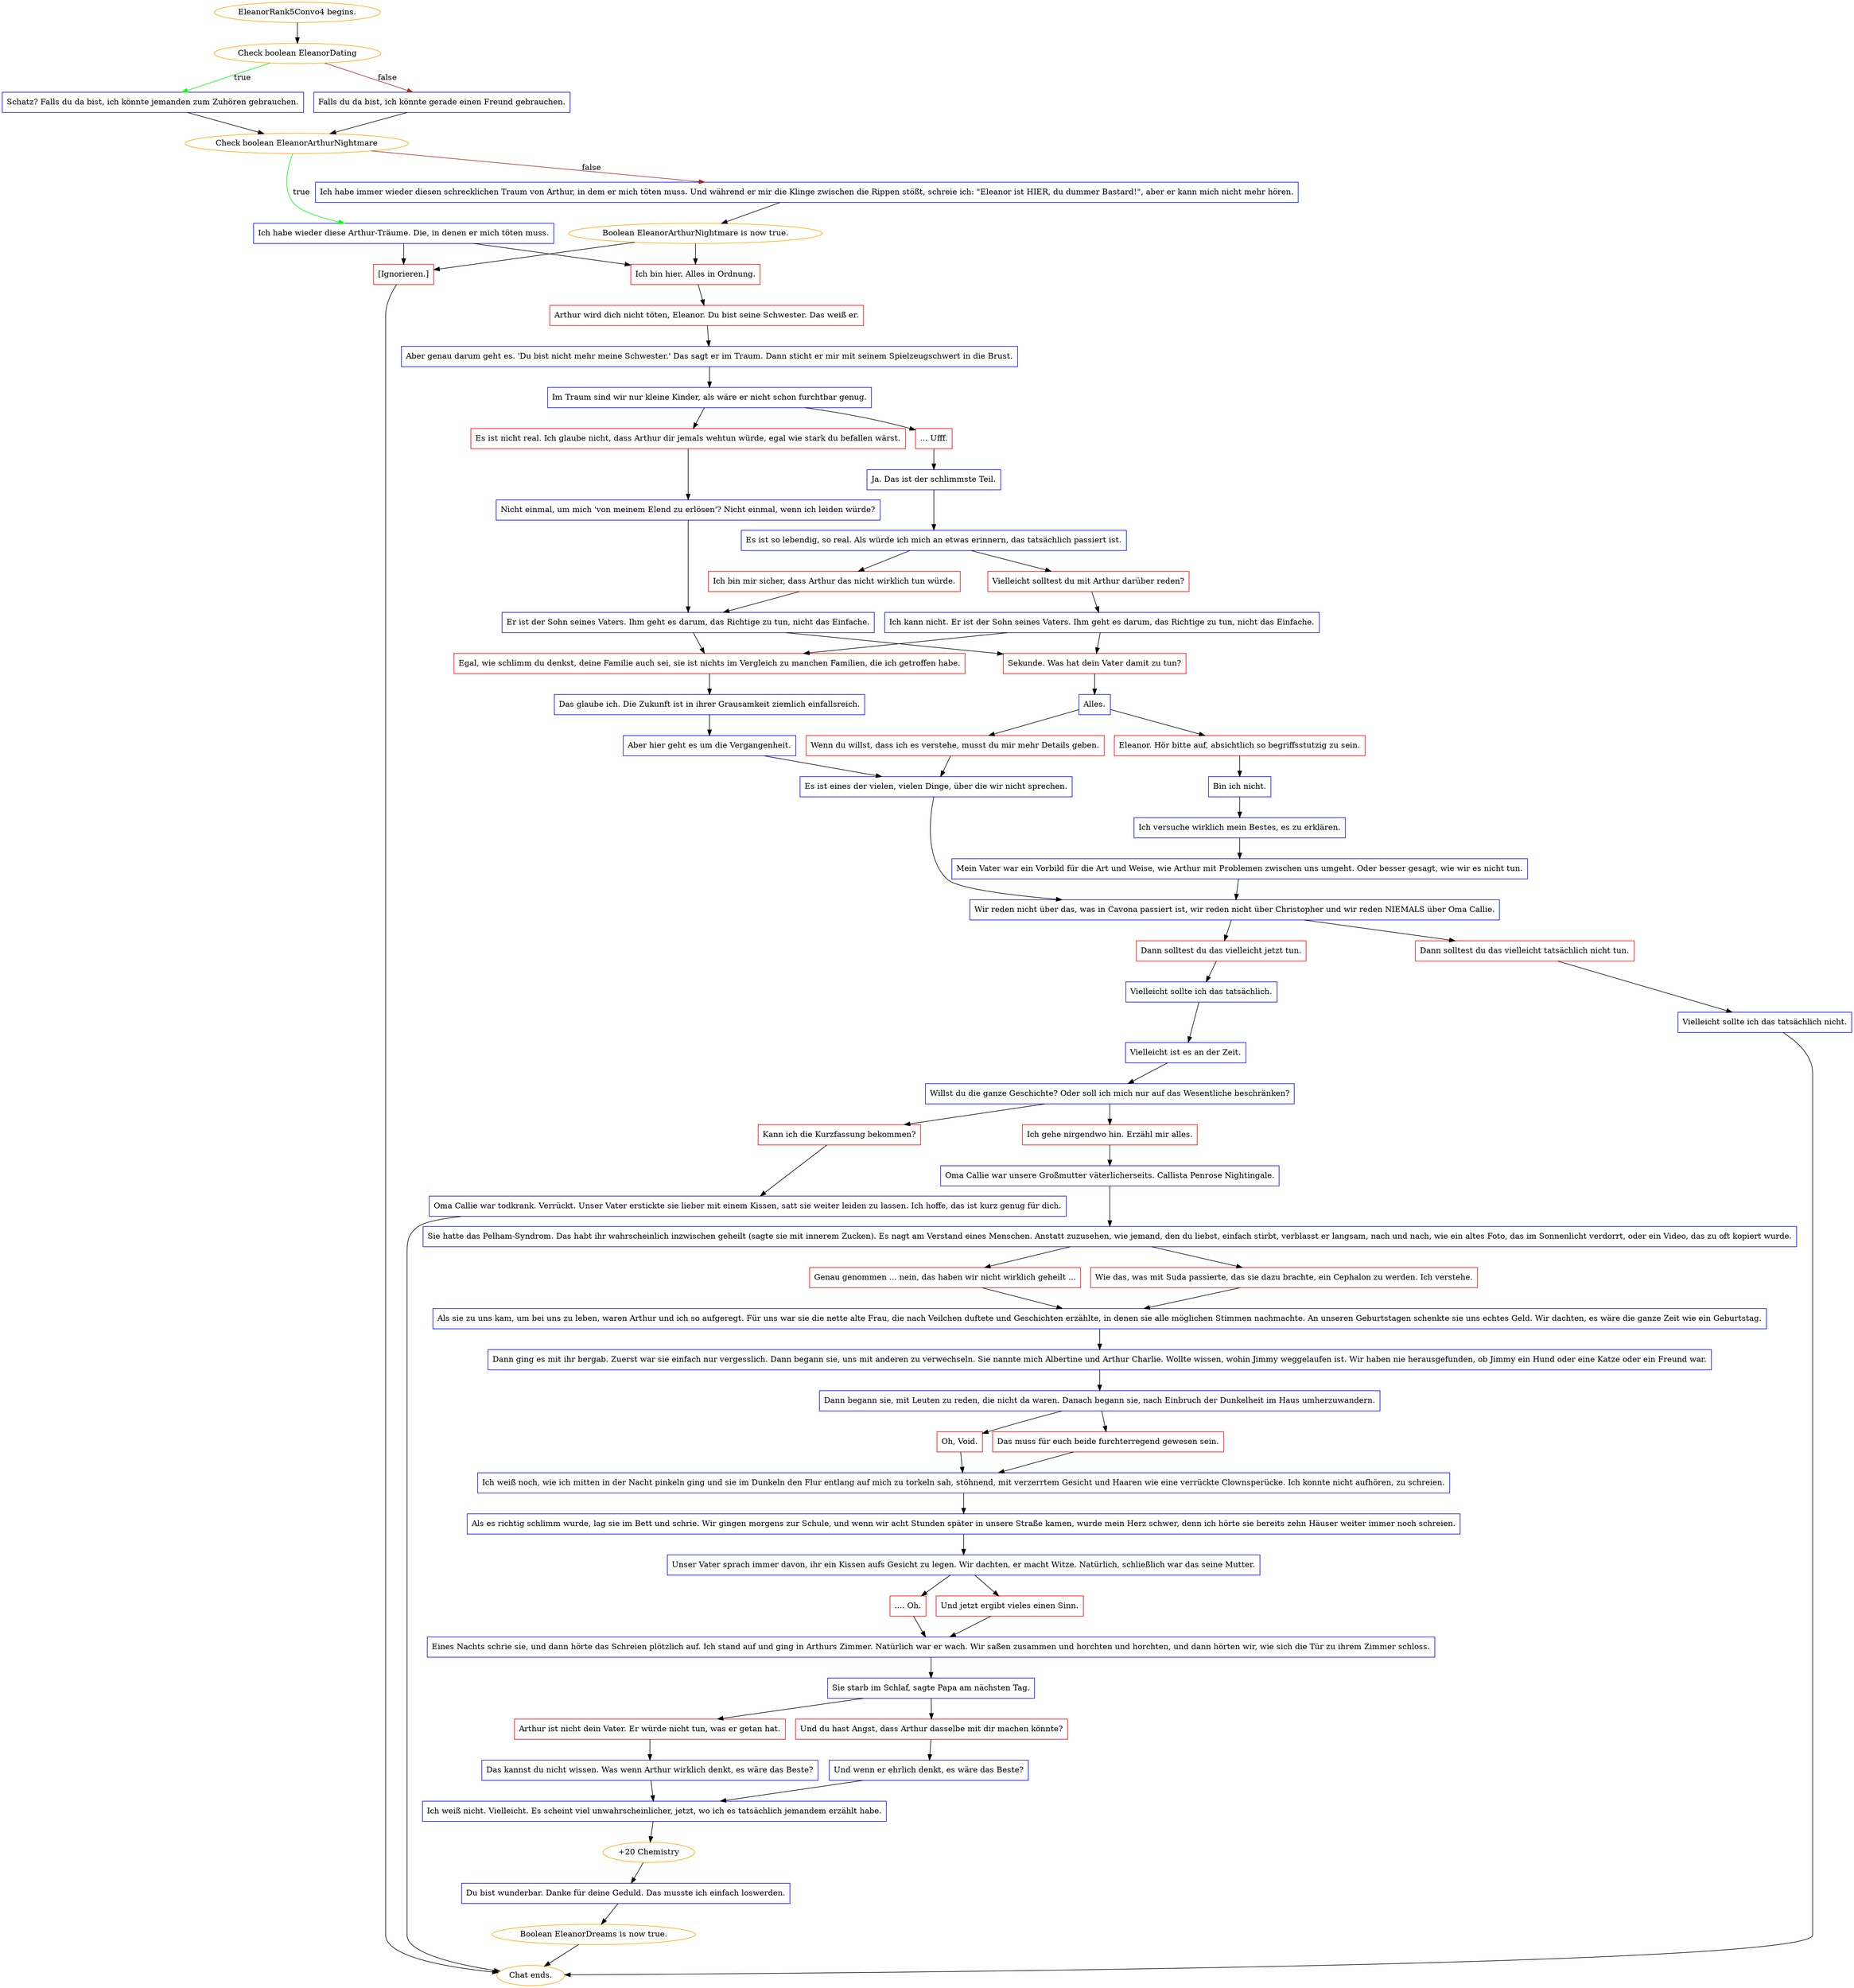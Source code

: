 digraph {
	"EleanorRank5Convo4 begins." [color=orange];
		"EleanorRank5Convo4 begins." -> j3881205893;
	j3881205893 [label="Check boolean EleanorDating",color=orange];
		j3881205893 -> j3219473611 [label=true,color=green];
		j3881205893 -> j1995059497 [label=false,color=brown];
	j3219473611 [label="Schatz? Falls du da bist, ich könnte jemanden zum Zuhören gebrauchen.",shape=box,color=blue];
		j3219473611 -> j3704551816;
	j1995059497 [label="Falls du da bist, ich könnte gerade einen Freund gebrauchen.",shape=box,color=blue];
		j1995059497 -> j3704551816;
	j3704551816 [label="Check boolean EleanorArthurNightmare",color=orange];
		j3704551816 -> j3804567262 [label=true,color=green];
		j3704551816 -> j1947214728 [label=false,color=brown];
	j3804567262 [label="Ich habe wieder diese Arthur-Träume. Die, in denen er mich töten muss.",shape=box,color=blue];
		j3804567262 -> j4041299049;
		j3804567262 -> j4221938618;
	j1947214728 [label="Ich habe immer wieder diesen schrecklichen Traum von Arthur, in dem er mich töten muss. Und während er mir die Klinge zwischen die Rippen stößt, schreie ich: \"Eleanor ist HIER, du dummer Bastard!\", aber er kann mich nicht mehr hören.",shape=box,color=blue];
		j1947214728 -> j561526907;
	j4041299049 [label="Ich bin hier. Alles in Ordnung.",shape=box,color=red];
		j4041299049 -> j1814626891;
	j4221938618 [label="[Ignorieren.]",shape=box,color=red];
		j4221938618 -> "Chat ends.";
	j561526907 [label="Boolean EleanorArthurNightmare is now true.",color=orange];
		j561526907 -> j4041299049;
		j561526907 -> j4221938618;
	j1814626891 [label="Arthur wird dich nicht töten, Eleanor. Du bist seine Schwester. Das weiß er.",shape=box,color=red];
		j1814626891 -> j2776542124;
	"Chat ends." [color=orange];
	j2776542124 [label="Aber genau darum geht es. 'Du bist nicht mehr meine Schwester.' Das sagt er im Traum. Dann sticht er mir mit seinem Spielzeugschwert in die Brust.",shape=box,color=blue];
		j2776542124 -> j89102151;
	j89102151 [label="Im Traum sind wir nur kleine Kinder, als wäre er nicht schon furchtbar genug.",shape=box,color=blue];
		j89102151 -> j3159057448;
		j89102151 -> j1069634183;
	j3159057448 [label="Es ist nicht real. Ich glaube nicht, dass Arthur dir jemals wehtun würde, egal wie stark du befallen wärst.",shape=box,color=red];
		j3159057448 -> j2457135497;
	j1069634183 [label="... Ufff.",shape=box,color=red];
		j1069634183 -> j1009131420;
	j2457135497 [label="Nicht einmal, um mich 'von meinem Elend zu erlösen'? Nicht einmal, wenn ich leiden würde?",shape=box,color=blue];
		j2457135497 -> j3668477524;
	j1009131420 [label="Ja. Das ist der schlimmste Teil.",shape=box,color=blue];
		j1009131420 -> j216912786;
	j3668477524 [label="Er ist der Sohn seines Vaters. Ihm geht es darum, das Richtige zu tun, nicht das Einfache.",shape=box,color=blue];
		j3668477524 -> j1366470378;
		j3668477524 -> j3887328623;
	j216912786 [label="Es ist so lebendig, so real. Als würde ich mich an etwas erinnern, das tatsächlich passiert ist.",shape=box,color=blue];
		j216912786 -> j1875663267;
		j216912786 -> j2648135843;
	j1366470378 [label="Egal, wie schlimm du denkst, deine Familie auch sei, sie ist nichts im Vergleich zu manchen Familien, die ich getroffen habe.",shape=box,color=red];
		j1366470378 -> j3707327433;
	j3887328623 [label="Sekunde. Was hat dein Vater damit zu tun?",shape=box,color=red];
		j3887328623 -> j2074845446;
	j1875663267 [label="Ich bin mir sicher, dass Arthur das nicht wirklich tun würde.",shape=box,color=red];
		j1875663267 -> j3668477524;
	j2648135843 [label="Vielleicht solltest du mit Arthur darüber reden?",shape=box,color=red];
		j2648135843 -> j1816939897;
	j3707327433 [label="Das glaube ich. Die Zukunft ist in ihrer Grausamkeit ziemlich einfallsreich.",shape=box,color=blue];
		j3707327433 -> j4071402187;
	j2074845446 [label="Alles.",shape=box,color=blue];
		j2074845446 -> j48437038;
		j2074845446 -> j977587896;
	j1816939897 [label="Ich kann nicht. Er ist der Sohn seines Vaters. Ihm geht es darum, das Richtige zu tun, nicht das Einfache.",shape=box,color=blue];
		j1816939897 -> j1366470378;
		j1816939897 -> j3887328623;
	j4071402187 [label="Aber hier geht es um die Vergangenheit.",shape=box,color=blue];
		j4071402187 -> j415888004;
	j48437038 [label="Wenn du willst, dass ich es verstehe, musst du mir mehr Details geben.",shape=box,color=red];
		j48437038 -> j415888004;
	j977587896 [label="Eleanor. Hör bitte auf, absichtlich so begriffsstutzig zu sein.",shape=box,color=red];
		j977587896 -> j2254162402;
	j415888004 [label="Es ist eines der vielen, vielen Dinge, über die wir nicht sprechen.",shape=box,color=blue];
		j415888004 -> j1217924760;
	j2254162402 [label="Bin ich nicht.",shape=box,color=blue];
		j2254162402 -> j338667661;
	j1217924760 [label="Wir reden nicht über das, was in Cavona passiert ist, wir reden nicht über Christopher und wir reden NIEMALS über Oma Callie.",shape=box,color=blue];
		j1217924760 -> j731871046;
		j1217924760 -> j2853885134;
	j338667661 [label="Ich versuche wirklich mein Bestes, es zu erklären.",shape=box,color=blue];
		j338667661 -> j160144187;
	j731871046 [label="Dann solltest du das vielleicht tatsächlich nicht tun.",shape=box,color=red];
		j731871046 -> j2158734086;
	j2853885134 [label="Dann solltest du das vielleicht jetzt tun.",shape=box,color=red];
		j2853885134 -> j2190723362;
	j160144187 [label="Mein Vater war ein Vorbild für die Art und Weise, wie Arthur mit Problemen zwischen uns umgeht. Oder besser gesagt, wie wir es nicht tun.",shape=box,color=blue];
		j160144187 -> j1217924760;
	j2158734086 [label="Vielleicht sollte ich das tatsächlich nicht.",shape=box,color=blue];
		j2158734086 -> "Chat ends.";
	j2190723362 [label="Vielleicht sollte ich das tatsächlich.",shape=box,color=blue];
		j2190723362 -> j2396238410;
	j2396238410 [label="Vielleicht ist es an der Zeit.",shape=box,color=blue];
		j2396238410 -> j3012472042;
	j3012472042 [label="Willst du die ganze Geschichte? Oder soll ich mich nur auf das Wesentliche beschränken?",shape=box,color=blue];
		j3012472042 -> j2148125984;
		j3012472042 -> j560401454;
	j2148125984 [label="Ich gehe nirgendwo hin. Erzähl mir alles.",shape=box,color=red];
		j2148125984 -> j1786797733;
	j560401454 [label="Kann ich die Kurzfassung bekommen?",shape=box,color=red];
		j560401454 -> j2974548866;
	j1786797733 [label="Oma Callie war unsere Großmutter väterlicherseits. Callista Penrose Nightingale.",shape=box,color=blue];
		j1786797733 -> j63186520;
	j2974548866 [label="Oma Callie war todkrank. Verrückt. Unser Vater erstickte sie lieber mit einem Kissen, satt sie weiter leiden zu lassen. Ich hoffe, das ist kurz genug für dich.",shape=box,color=blue];
		j2974548866 -> "Chat ends.";
	j63186520 [label="Sie hatte das Pelham-Syndrom. Das habt ihr wahrscheinlich inzwischen geheilt (sagte sie mit innerem Zucken). Es nagt am Verstand eines Menschen. Anstatt zuzusehen, wie jemand, den du liebst, einfach stirbt, verblasst er langsam, nach und nach, wie ein altes Foto, das im Sonnenlicht verdorrt, oder ein Video, das zu oft kopiert wurde.",shape=box,color=blue];
		j63186520 -> j2049949246;
		j63186520 -> j1853863899;
	j2049949246 [label="Wie das, was mit Suda passierte, das sie dazu brachte, ein Cephalon zu werden. Ich verstehe.",shape=box,color=red];
		j2049949246 -> j1539214187;
	j1853863899 [label="Genau genommen ... nein, das haben wir nicht wirklich geheilt ...",shape=box,color=red];
		j1853863899 -> j1539214187;
	j1539214187 [label="Als sie zu uns kam, um bei uns zu leben, waren Arthur und ich so aufgeregt. Für uns war sie die nette alte Frau, die nach Veilchen duftete und Geschichten erzählte, in denen sie alle möglichen Stimmen nachmachte. An unseren Geburtstagen schenkte sie uns echtes Geld. Wir dachten, es wäre die ganze Zeit wie ein Geburtstag.",shape=box,color=blue];
		j1539214187 -> j43180972;
	j43180972 [label="Dann ging es mit ihr bergab. Zuerst war sie einfach nur vergesslich. Dann begann sie, uns mit anderen zu verwechseln. Sie nannte mich Albertine und Arthur Charlie. Wollte wissen, wohin Jimmy weggelaufen ist. Wir haben nie herausgefunden, ob Jimmy ein Hund oder eine Katze oder ein Freund war.",shape=box,color=blue];
		j43180972 -> j3899488079;
	j3899488079 [label="Dann begann sie, mit Leuten zu reden, die nicht da waren. Danach begann sie, nach Einbruch der Dunkelheit im Haus umherzuwandern.",shape=box,color=blue];
		j3899488079 -> j16358562;
		j3899488079 -> j2175484762;
	j16358562 [label="Das muss für euch beide furchterregend gewesen sein.",shape=box,color=red];
		j16358562 -> j3078925747;
	j2175484762 [label="Oh, Void.",shape=box,color=red];
		j2175484762 -> j3078925747;
	j3078925747 [label="Ich weiß noch, wie ich mitten in der Nacht pinkeln ging und sie im Dunkeln den Flur entlang auf mich zu torkeln sah, stöhnend, mit verzerrtem Gesicht und Haaren wie eine verrückte Clownsperücke. Ich konnte nicht aufhören, zu schreien.",shape=box,color=blue];
		j3078925747 -> j3827978258;
	j3827978258 [label="Als es richtig schlimm wurde, lag sie im Bett und schrie. Wir gingen morgens zur Schule, und wenn wir acht Stunden später in unsere Straße kamen, wurde mein Herz schwer, denn ich hörte sie bereits zehn Häuser weiter immer noch schreien.",shape=box,color=blue];
		j3827978258 -> j2801269458;
	j2801269458 [label="Unser Vater sprach immer davon, ihr ein Kissen aufs Gesicht zu legen. Wir dachten, er macht Witze. Natürlich, schließlich war das seine Mutter.",shape=box,color=blue];
		j2801269458 -> j3272589452;
		j2801269458 -> j276225261;
	j3272589452 [label="Und jetzt ergibt vieles einen Sinn.",shape=box,color=red];
		j3272589452 -> j705749096;
	j276225261 [label=".... Oh.",shape=box,color=red];
		j276225261 -> j705749096;
	j705749096 [label="Eines Nachts schrie sie, und dann hörte das Schreien plötzlich auf. Ich stand auf und ging in Arthurs Zimmer. Natürlich war er wach. Wir saßen zusammen und horchten und horchten, und dann hörten wir, wie sich die Tür zu ihrem Zimmer schloss.",shape=box,color=blue];
		j705749096 -> j3706402582;
	j3706402582 [label="Sie starb im Schlaf, sagte Papa am nächsten Tag.",shape=box,color=blue];
		j3706402582 -> j3290477695;
		j3706402582 -> j2876362944;
	j3290477695 [label="Und du hast Angst, dass Arthur dasselbe mit dir machen könnte?",shape=box,color=red];
		j3290477695 -> j90531841;
	j2876362944 [label="Arthur ist nicht dein Vater. Er würde nicht tun, was er getan hat.",shape=box,color=red];
		j2876362944 -> j416139987;
	j90531841 [label="Und wenn er ehrlich denkt, es wäre das Beste?",shape=box,color=blue];
		j90531841 -> j1759128074;
	j416139987 [label="Das kannst du nicht wissen. Was wenn Arthur wirklich denkt, es wäre das Beste?",shape=box,color=blue];
		j416139987 -> j1759128074;
	j1759128074 [label="Ich weiß nicht. Vielleicht. Es scheint viel unwahrscheinlicher, jetzt, wo ich es tatsächlich jemandem erzählt habe.",shape=box,color=blue];
		j1759128074 -> j3622351636;
	j3622351636 [label="+20 Chemistry",color=orange];
		j3622351636 -> j1129776494;
	j1129776494 [label="Du bist wunderbar. Danke für deine Geduld. Das musste ich einfach loswerden.",shape=box,color=blue];
		j1129776494 -> j2043428571;
	j2043428571 [label="Boolean EleanorDreams is now true.",color=orange];
		j2043428571 -> "Chat ends.";
}